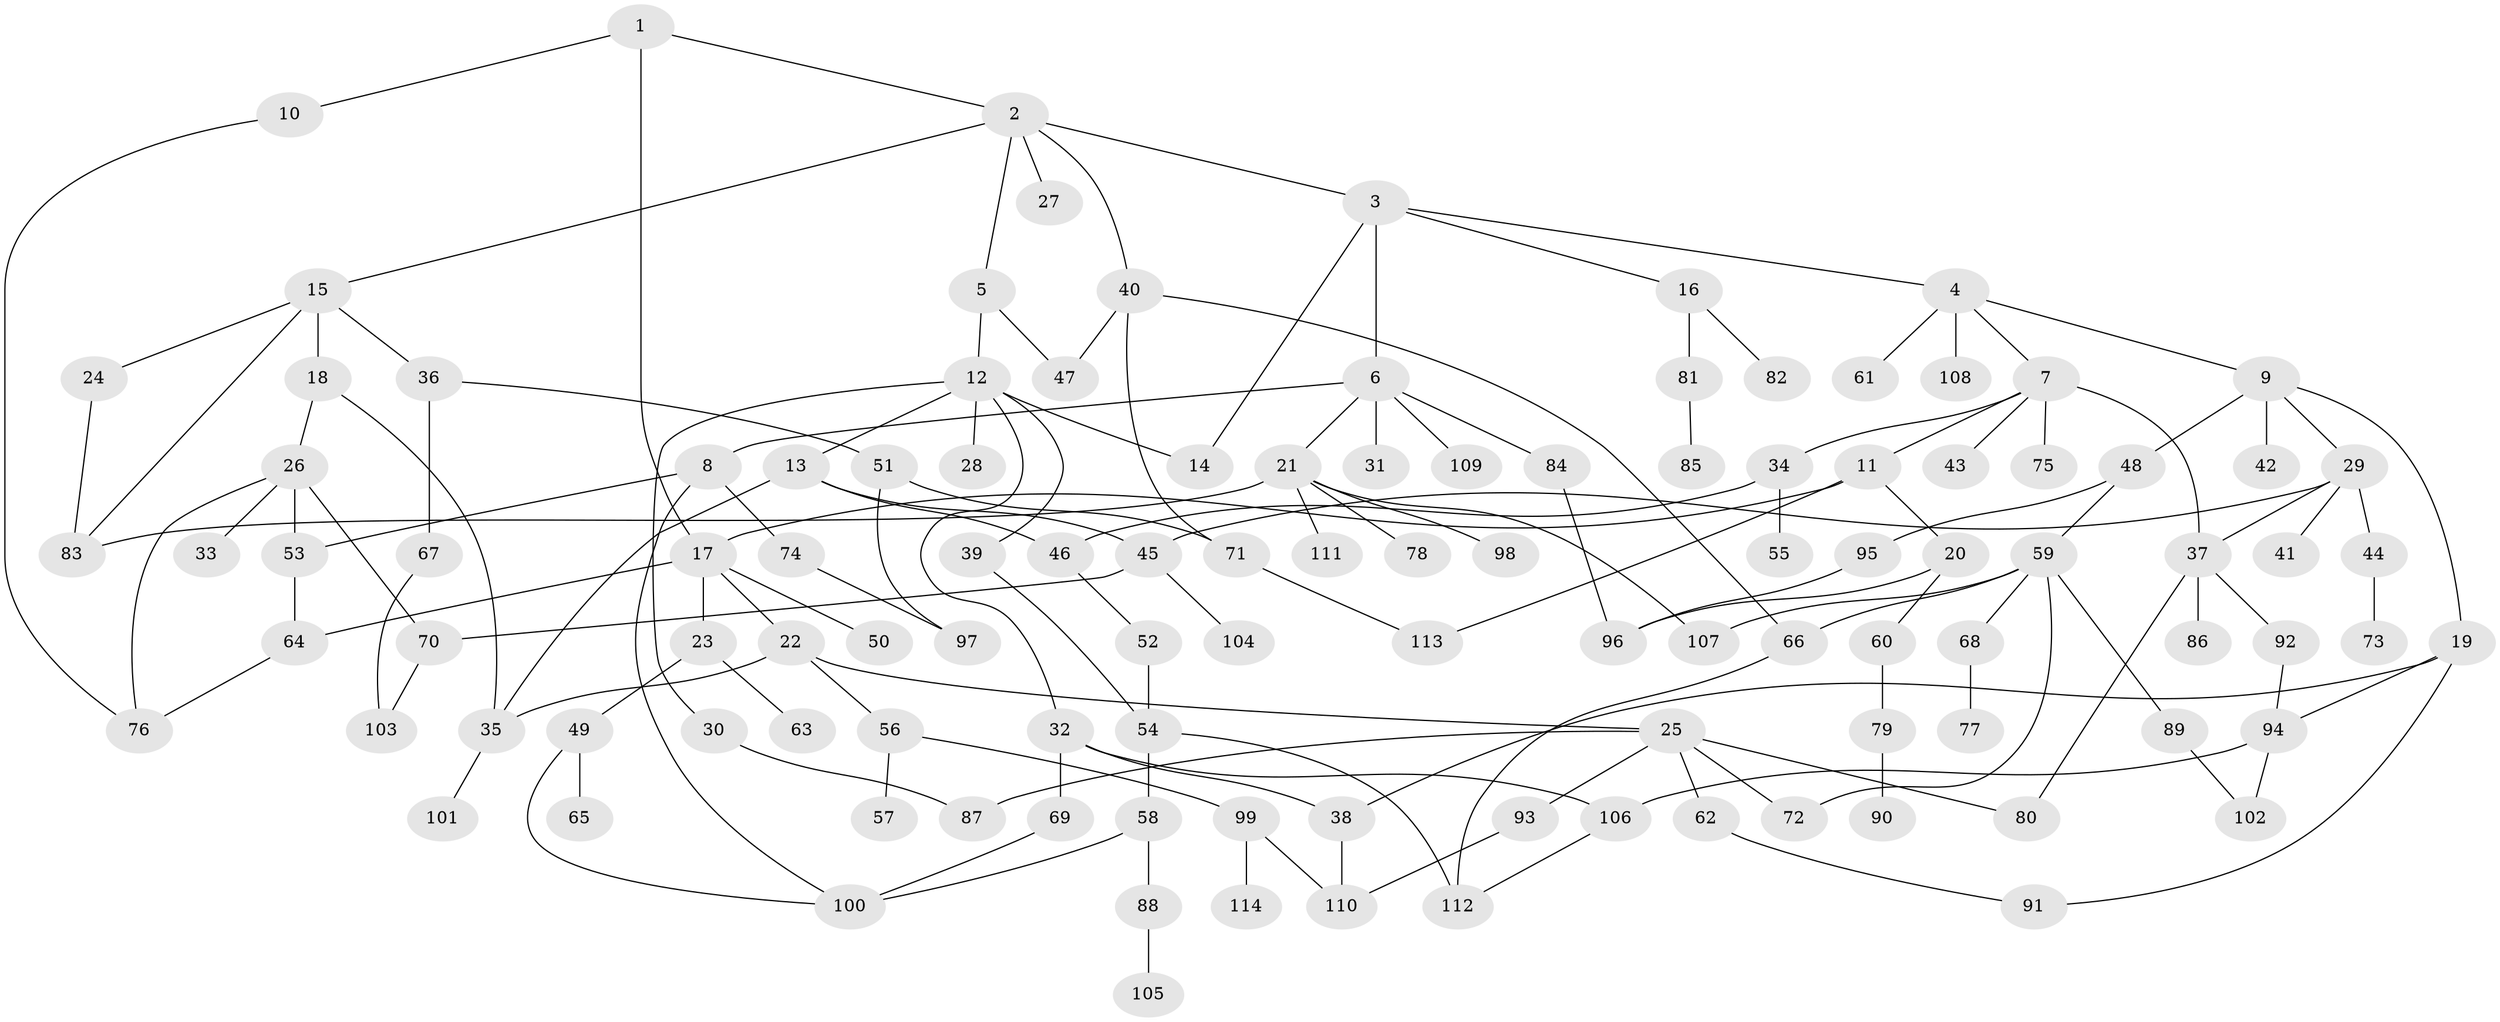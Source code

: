 // Generated by graph-tools (version 1.1) at 2025/34/03/09/25 02:34:00]
// undirected, 114 vertices, 152 edges
graph export_dot {
graph [start="1"]
  node [color=gray90,style=filled];
  1;
  2;
  3;
  4;
  5;
  6;
  7;
  8;
  9;
  10;
  11;
  12;
  13;
  14;
  15;
  16;
  17;
  18;
  19;
  20;
  21;
  22;
  23;
  24;
  25;
  26;
  27;
  28;
  29;
  30;
  31;
  32;
  33;
  34;
  35;
  36;
  37;
  38;
  39;
  40;
  41;
  42;
  43;
  44;
  45;
  46;
  47;
  48;
  49;
  50;
  51;
  52;
  53;
  54;
  55;
  56;
  57;
  58;
  59;
  60;
  61;
  62;
  63;
  64;
  65;
  66;
  67;
  68;
  69;
  70;
  71;
  72;
  73;
  74;
  75;
  76;
  77;
  78;
  79;
  80;
  81;
  82;
  83;
  84;
  85;
  86;
  87;
  88;
  89;
  90;
  91;
  92;
  93;
  94;
  95;
  96;
  97;
  98;
  99;
  100;
  101;
  102;
  103;
  104;
  105;
  106;
  107;
  108;
  109;
  110;
  111;
  112;
  113;
  114;
  1 -- 2;
  1 -- 10;
  1 -- 17;
  2 -- 3;
  2 -- 5;
  2 -- 15;
  2 -- 27;
  2 -- 40;
  3 -- 4;
  3 -- 6;
  3 -- 14;
  3 -- 16;
  4 -- 7;
  4 -- 9;
  4 -- 61;
  4 -- 108;
  5 -- 12;
  5 -- 47;
  6 -- 8;
  6 -- 21;
  6 -- 31;
  6 -- 84;
  6 -- 109;
  7 -- 11;
  7 -- 34;
  7 -- 43;
  7 -- 75;
  7 -- 37;
  8 -- 74;
  8 -- 100;
  8 -- 53;
  9 -- 19;
  9 -- 29;
  9 -- 42;
  9 -- 48;
  10 -- 76;
  11 -- 20;
  11 -- 17;
  11 -- 113;
  12 -- 13;
  12 -- 28;
  12 -- 30;
  12 -- 32;
  12 -- 39;
  12 -- 14;
  13 -- 45;
  13 -- 46;
  13 -- 35;
  15 -- 18;
  15 -- 24;
  15 -- 36;
  15 -- 83;
  16 -- 81;
  16 -- 82;
  17 -- 22;
  17 -- 23;
  17 -- 50;
  17 -- 64;
  18 -- 26;
  18 -- 35;
  19 -- 38;
  19 -- 91;
  19 -- 94;
  20 -- 60;
  20 -- 96;
  21 -- 78;
  21 -- 83;
  21 -- 98;
  21 -- 111;
  21 -- 107;
  22 -- 25;
  22 -- 35;
  22 -- 56;
  23 -- 49;
  23 -- 63;
  24 -- 83;
  25 -- 62;
  25 -- 72;
  25 -- 80;
  25 -- 93;
  25 -- 87;
  26 -- 33;
  26 -- 53;
  26 -- 76;
  26 -- 70;
  29 -- 37;
  29 -- 41;
  29 -- 44;
  29 -- 45;
  30 -- 87;
  32 -- 69;
  32 -- 38;
  32 -- 106;
  34 -- 55;
  34 -- 46;
  35 -- 101;
  36 -- 51;
  36 -- 67;
  37 -- 86;
  37 -- 92;
  37 -- 80;
  38 -- 110;
  39 -- 54;
  40 -- 47;
  40 -- 66;
  40 -- 71;
  44 -- 73;
  45 -- 70;
  45 -- 104;
  46 -- 52;
  48 -- 59;
  48 -- 95;
  49 -- 65;
  49 -- 100;
  51 -- 71;
  51 -- 97;
  52 -- 54;
  53 -- 64;
  54 -- 58;
  54 -- 112;
  56 -- 57;
  56 -- 99;
  58 -- 88;
  58 -- 100;
  59 -- 68;
  59 -- 89;
  59 -- 107;
  59 -- 72;
  59 -- 66;
  60 -- 79;
  62 -- 91;
  64 -- 76;
  66 -- 112;
  67 -- 103;
  68 -- 77;
  69 -- 100;
  70 -- 103;
  71 -- 113;
  74 -- 97;
  79 -- 90;
  81 -- 85;
  84 -- 96;
  88 -- 105;
  89 -- 102;
  92 -- 94;
  93 -- 110;
  94 -- 106;
  94 -- 102;
  95 -- 96;
  99 -- 110;
  99 -- 114;
  106 -- 112;
}
